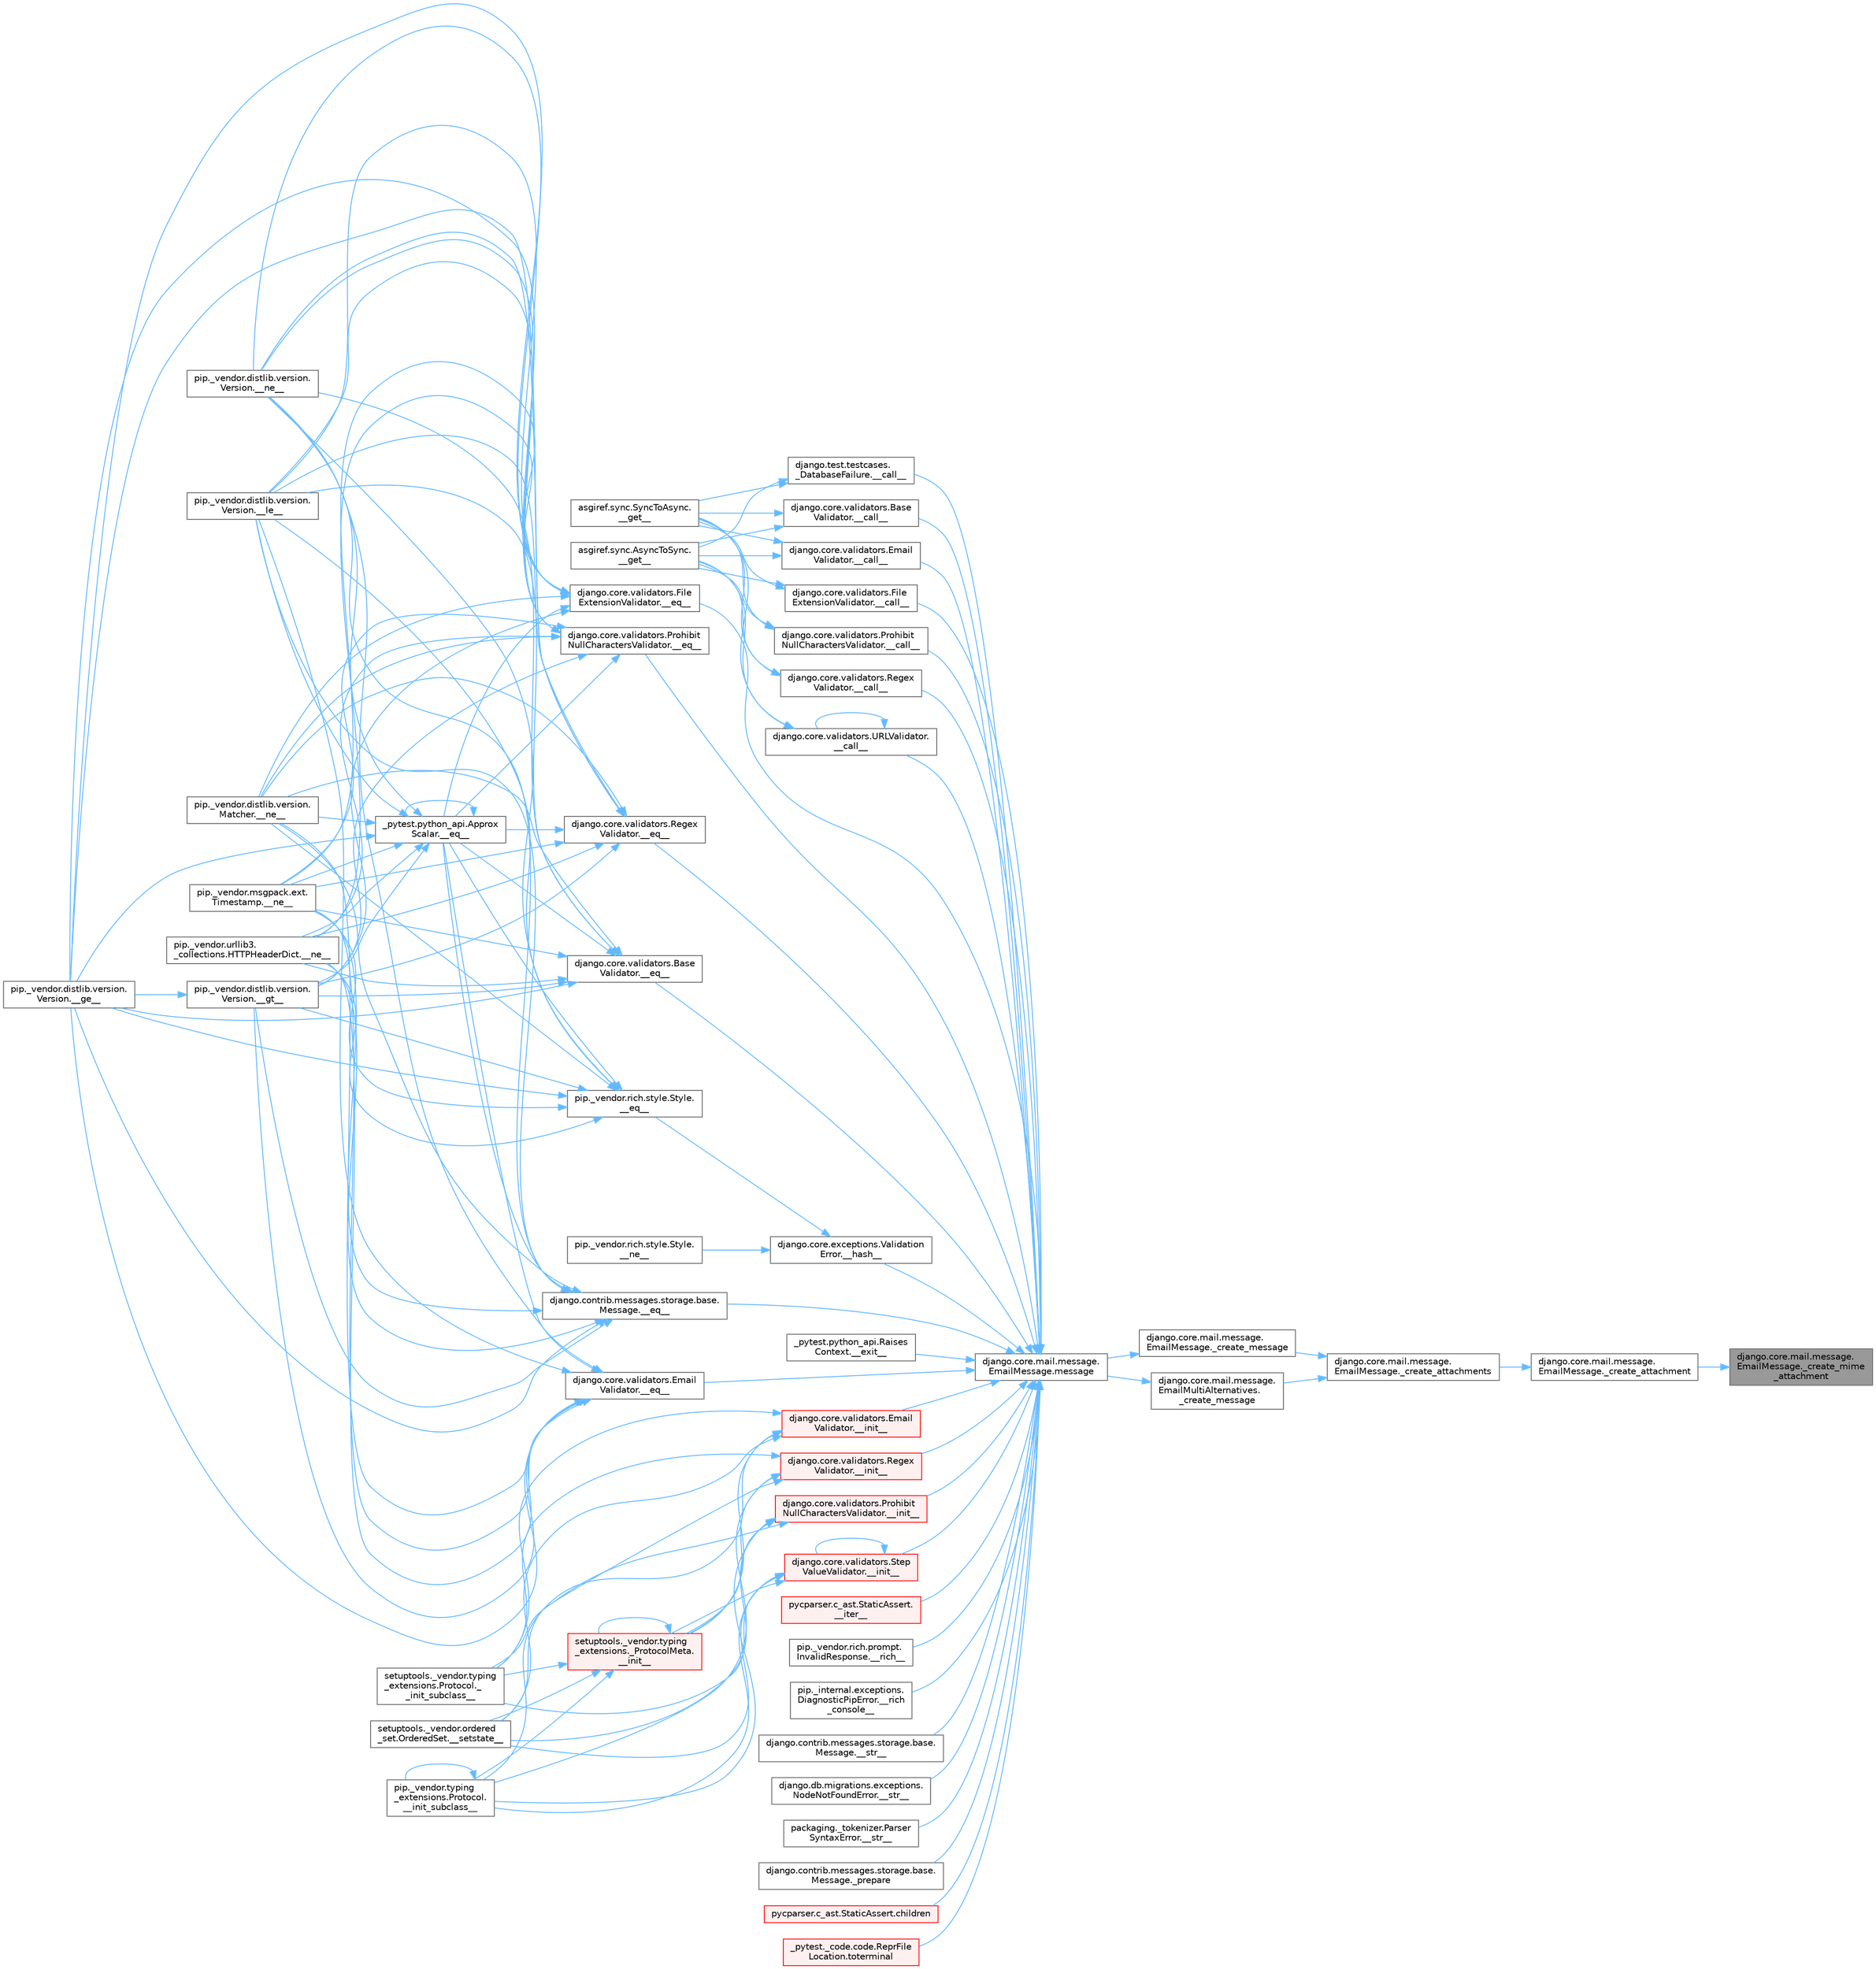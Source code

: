 digraph "django.core.mail.message.EmailMessage._create_mime_attachment"
{
 // LATEX_PDF_SIZE
  bgcolor="transparent";
  edge [fontname=Helvetica,fontsize=10,labelfontname=Helvetica,labelfontsize=10];
  node [fontname=Helvetica,fontsize=10,shape=box,height=0.2,width=0.4];
  rankdir="RL";
  Node1 [id="Node000001",label="django.core.mail.message.\lEmailMessage._create_mime\l_attachment",height=0.2,width=0.4,color="gray40", fillcolor="grey60", style="filled", fontcolor="black",tooltip=" "];
  Node1 -> Node2 [id="edge1_Node000001_Node000002",dir="back",color="steelblue1",style="solid",tooltip=" "];
  Node2 [id="Node000002",label="django.core.mail.message.\lEmailMessage._create_attachment",height=0.2,width=0.4,color="grey40", fillcolor="white", style="filled",URL="$classdjango_1_1core_1_1mail_1_1message_1_1_email_message.html#ab0d57692b3697455bf9b449cee27f77e",tooltip=" "];
  Node2 -> Node3 [id="edge2_Node000002_Node000003",dir="back",color="steelblue1",style="solid",tooltip=" "];
  Node3 [id="Node000003",label="django.core.mail.message.\lEmailMessage._create_attachments",height=0.2,width=0.4,color="grey40", fillcolor="white", style="filled",URL="$classdjango_1_1core_1_1mail_1_1message_1_1_email_message.html#a6d35a6766f3c50c9ccbb975a1f9a7f37",tooltip=" "];
  Node3 -> Node4 [id="edge3_Node000003_Node000004",dir="back",color="steelblue1",style="solid",tooltip=" "];
  Node4 [id="Node000004",label="django.core.mail.message.\lEmailMessage._create_message",height=0.2,width=0.4,color="grey40", fillcolor="white", style="filled",URL="$classdjango_1_1core_1_1mail_1_1message_1_1_email_message.html#a31c0fbc391763bdd9a5275f8a9188383",tooltip=" "];
  Node4 -> Node5 [id="edge4_Node000004_Node000005",dir="back",color="steelblue1",style="solid",tooltip=" "];
  Node5 [id="Node000005",label="django.core.mail.message.\lEmailMessage.message",height=0.2,width=0.4,color="grey40", fillcolor="white", style="filled",URL="$classdjango_1_1core_1_1mail_1_1message_1_1_email_message.html#abb0f7b60b3f05b0d374e0d91fc1aa42e",tooltip=" "];
  Node5 -> Node6 [id="edge5_Node000005_Node000006",dir="back",color="steelblue1",style="solid",tooltip=" "];
  Node6 [id="Node000006",label="django.core.validators.Base\lValidator.__call__",height=0.2,width=0.4,color="grey40", fillcolor="white", style="filled",URL="$classdjango_1_1core_1_1validators_1_1_base_validator.html#ac718256582df714e061c6b927e045d12",tooltip=" "];
  Node6 -> Node7 [id="edge6_Node000006_Node000007",dir="back",color="steelblue1",style="solid",tooltip=" "];
  Node7 [id="Node000007",label="asgiref.sync.AsyncToSync.\l__get__",height=0.2,width=0.4,color="grey40", fillcolor="white", style="filled",URL="$classasgiref_1_1sync_1_1_async_to_sync.html#a23e9ef7a73da98dad9e3f4e65846969b",tooltip=" "];
  Node6 -> Node8 [id="edge7_Node000006_Node000008",dir="back",color="steelblue1",style="solid",tooltip=" "];
  Node8 [id="Node000008",label="asgiref.sync.SyncToAsync.\l__get__",height=0.2,width=0.4,color="grey40", fillcolor="white", style="filled",URL="$classasgiref_1_1sync_1_1_sync_to_async.html#aebdfbe3f01079a529fd2f39810597381",tooltip=" "];
  Node5 -> Node9 [id="edge8_Node000005_Node000009",dir="back",color="steelblue1",style="solid",tooltip=" "];
  Node9 [id="Node000009",label="django.core.validators.Email\lValidator.__call__",height=0.2,width=0.4,color="grey40", fillcolor="white", style="filled",URL="$classdjango_1_1core_1_1validators_1_1_email_validator.html#ac0268c199dc40556656d540cd51410f8",tooltip=" "];
  Node9 -> Node7 [id="edge9_Node000009_Node000007",dir="back",color="steelblue1",style="solid",tooltip=" "];
  Node9 -> Node8 [id="edge10_Node000009_Node000008",dir="back",color="steelblue1",style="solid",tooltip=" "];
  Node5 -> Node10 [id="edge11_Node000005_Node000010",dir="back",color="steelblue1",style="solid",tooltip=" "];
  Node10 [id="Node000010",label="django.core.validators.File\lExtensionValidator.__call__",height=0.2,width=0.4,color="grey40", fillcolor="white", style="filled",URL="$classdjango_1_1core_1_1validators_1_1_file_extension_validator.html#a8ca13772240522b408e6d8abce6aad7c",tooltip=" "];
  Node10 -> Node7 [id="edge12_Node000010_Node000007",dir="back",color="steelblue1",style="solid",tooltip=" "];
  Node10 -> Node8 [id="edge13_Node000010_Node000008",dir="back",color="steelblue1",style="solid",tooltip=" "];
  Node5 -> Node11 [id="edge14_Node000005_Node000011",dir="back",color="steelblue1",style="solid",tooltip=" "];
  Node11 [id="Node000011",label="django.core.validators.Prohibit\lNullCharactersValidator.__call__",height=0.2,width=0.4,color="grey40", fillcolor="white", style="filled",URL="$classdjango_1_1core_1_1validators_1_1_prohibit_null_characters_validator.html#a09a4196f97efb12d6343daa3fc6983bc",tooltip=" "];
  Node11 -> Node7 [id="edge15_Node000011_Node000007",dir="back",color="steelblue1",style="solid",tooltip=" "];
  Node11 -> Node8 [id="edge16_Node000011_Node000008",dir="back",color="steelblue1",style="solid",tooltip=" "];
  Node5 -> Node12 [id="edge17_Node000005_Node000012",dir="back",color="steelblue1",style="solid",tooltip=" "];
  Node12 [id="Node000012",label="django.core.validators.Regex\lValidator.__call__",height=0.2,width=0.4,color="grey40", fillcolor="white", style="filled",URL="$classdjango_1_1core_1_1validators_1_1_regex_validator.html#a30d4eea6f9d0ab73781123cc26244775",tooltip=" "];
  Node12 -> Node7 [id="edge18_Node000012_Node000007",dir="back",color="steelblue1",style="solid",tooltip=" "];
  Node12 -> Node8 [id="edge19_Node000012_Node000008",dir="back",color="steelblue1",style="solid",tooltip=" "];
  Node5 -> Node13 [id="edge20_Node000005_Node000013",dir="back",color="steelblue1",style="solid",tooltip=" "];
  Node13 [id="Node000013",label="django.core.validators.URLValidator.\l__call__",height=0.2,width=0.4,color="grey40", fillcolor="white", style="filled",URL="$classdjango_1_1core_1_1validators_1_1_u_r_l_validator.html#aed00ff72fd14908f52b3ba962f347e0d",tooltip=" "];
  Node13 -> Node13 [id="edge21_Node000013_Node000013",dir="back",color="steelblue1",style="solid",tooltip=" "];
  Node13 -> Node7 [id="edge22_Node000013_Node000007",dir="back",color="steelblue1",style="solid",tooltip=" "];
  Node13 -> Node8 [id="edge23_Node000013_Node000008",dir="back",color="steelblue1",style="solid",tooltip=" "];
  Node5 -> Node14 [id="edge24_Node000005_Node000014",dir="back",color="steelblue1",style="solid",tooltip=" "];
  Node14 [id="Node000014",label="django.test.testcases.\l_DatabaseFailure.__call__",height=0.2,width=0.4,color="grey40", fillcolor="white", style="filled",URL="$classdjango_1_1test_1_1testcases_1_1___database_failure.html#ab45cf52e31914d71f3b7b4bcb2062e85",tooltip=" "];
  Node14 -> Node7 [id="edge25_Node000014_Node000007",dir="back",color="steelblue1",style="solid",tooltip=" "];
  Node14 -> Node8 [id="edge26_Node000014_Node000008",dir="back",color="steelblue1",style="solid",tooltip=" "];
  Node5 -> Node15 [id="edge27_Node000005_Node000015",dir="back",color="steelblue1",style="solid",tooltip=" "];
  Node15 [id="Node000015",label="django.contrib.messages.storage.base.\lMessage.__eq__",height=0.2,width=0.4,color="grey40", fillcolor="white", style="filled",URL="$classdjango_1_1contrib_1_1messages_1_1storage_1_1base_1_1_message.html#ad2ac4efd789369cba573eb00313e6983",tooltip=" "];
  Node15 -> Node16 [id="edge28_Node000015_Node000016",dir="back",color="steelblue1",style="solid",tooltip=" "];
  Node16 [id="Node000016",label="_pytest.python_api.Approx\lScalar.__eq__",height=0.2,width=0.4,color="grey40", fillcolor="white", style="filled",URL="$class__pytest_1_1python__api_1_1_approx_scalar.html#af4601ee4ca7409927f88c83ebfc3d923",tooltip=" "];
  Node16 -> Node16 [id="edge29_Node000016_Node000016",dir="back",color="steelblue1",style="solid",tooltip=" "];
  Node16 -> Node17 [id="edge30_Node000016_Node000017",dir="back",color="steelblue1",style="solid",tooltip=" "];
  Node17 [id="Node000017",label="pip._vendor.distlib.version.\lVersion.__ge__",height=0.2,width=0.4,color="grey40", fillcolor="white", style="filled",URL="$classpip_1_1__vendor_1_1distlib_1_1version_1_1_version.html#aa6b7b889cebc687ddb5ed9040d01b1ec",tooltip=" "];
  Node16 -> Node18 [id="edge31_Node000016_Node000018",dir="back",color="steelblue1",style="solid",tooltip=" "];
  Node18 [id="Node000018",label="pip._vendor.distlib.version.\lVersion.__gt__",height=0.2,width=0.4,color="grey40", fillcolor="white", style="filled",URL="$classpip_1_1__vendor_1_1distlib_1_1version_1_1_version.html#a51cf0c8da1bb6829173ff6861b10cb5f",tooltip=" "];
  Node18 -> Node17 [id="edge32_Node000018_Node000017",dir="back",color="steelblue1",style="solid",tooltip=" "];
  Node16 -> Node19 [id="edge33_Node000016_Node000019",dir="back",color="steelblue1",style="solid",tooltip=" "];
  Node19 [id="Node000019",label="pip._vendor.distlib.version.\lVersion.__le__",height=0.2,width=0.4,color="grey40", fillcolor="white", style="filled",URL="$classpip_1_1__vendor_1_1distlib_1_1version_1_1_version.html#ae5e2c5d9b76377e286fcf92a382cbb8b",tooltip=" "];
  Node16 -> Node20 [id="edge34_Node000016_Node000020",dir="back",color="steelblue1",style="solid",tooltip=" "];
  Node20 [id="Node000020",label="pip._vendor.distlib.version.\lMatcher.__ne__",height=0.2,width=0.4,color="grey40", fillcolor="white", style="filled",URL="$classpip_1_1__vendor_1_1distlib_1_1version_1_1_matcher.html#a24f8f8a4686bff3018fee5d22f4e02f1",tooltip=" "];
  Node16 -> Node21 [id="edge35_Node000016_Node000021",dir="back",color="steelblue1",style="solid",tooltip=" "];
  Node21 [id="Node000021",label="pip._vendor.distlib.version.\lVersion.__ne__",height=0.2,width=0.4,color="grey40", fillcolor="white", style="filled",URL="$classpip_1_1__vendor_1_1distlib_1_1version_1_1_version.html#aea3cdf6db007318ab1a2e8d144e2a4a1",tooltip=" "];
  Node16 -> Node22 [id="edge36_Node000016_Node000022",dir="back",color="steelblue1",style="solid",tooltip=" "];
  Node22 [id="Node000022",label="pip._vendor.msgpack.ext.\lTimestamp.__ne__",height=0.2,width=0.4,color="grey40", fillcolor="white", style="filled",URL="$classpip_1_1__vendor_1_1msgpack_1_1ext_1_1_timestamp.html#ac38b8cada8075f7a1133b06bc99b2317",tooltip=" "];
  Node16 -> Node23 [id="edge37_Node000016_Node000023",dir="back",color="steelblue1",style="solid",tooltip=" "];
  Node23 [id="Node000023",label="pip._vendor.urllib3.\l_collections.HTTPHeaderDict.__ne__",height=0.2,width=0.4,color="grey40", fillcolor="white", style="filled",URL="$classpip_1_1__vendor_1_1urllib3_1_1__collections_1_1_h_t_t_p_header_dict.html#aa7766a9499d33160a1258e140e35a806",tooltip=" "];
  Node15 -> Node17 [id="edge38_Node000015_Node000017",dir="back",color="steelblue1",style="solid",tooltip=" "];
  Node15 -> Node18 [id="edge39_Node000015_Node000018",dir="back",color="steelblue1",style="solid",tooltip=" "];
  Node15 -> Node19 [id="edge40_Node000015_Node000019",dir="back",color="steelblue1",style="solid",tooltip=" "];
  Node15 -> Node20 [id="edge41_Node000015_Node000020",dir="back",color="steelblue1",style="solid",tooltip=" "];
  Node15 -> Node21 [id="edge42_Node000015_Node000021",dir="back",color="steelblue1",style="solid",tooltip=" "];
  Node15 -> Node22 [id="edge43_Node000015_Node000022",dir="back",color="steelblue1",style="solid",tooltip=" "];
  Node15 -> Node23 [id="edge44_Node000015_Node000023",dir="back",color="steelblue1",style="solid",tooltip=" "];
  Node5 -> Node24 [id="edge45_Node000005_Node000024",dir="back",color="steelblue1",style="solid",tooltip=" "];
  Node24 [id="Node000024",label="django.core.validators.Base\lValidator.__eq__",height=0.2,width=0.4,color="grey40", fillcolor="white", style="filled",URL="$classdjango_1_1core_1_1validators_1_1_base_validator.html#ab0ead9d761c7f04c6663331233936a13",tooltip=" "];
  Node24 -> Node16 [id="edge46_Node000024_Node000016",dir="back",color="steelblue1",style="solid",tooltip=" "];
  Node24 -> Node17 [id="edge47_Node000024_Node000017",dir="back",color="steelblue1",style="solid",tooltip=" "];
  Node24 -> Node18 [id="edge48_Node000024_Node000018",dir="back",color="steelblue1",style="solid",tooltip=" "];
  Node24 -> Node19 [id="edge49_Node000024_Node000019",dir="back",color="steelblue1",style="solid",tooltip=" "];
  Node24 -> Node20 [id="edge50_Node000024_Node000020",dir="back",color="steelblue1",style="solid",tooltip=" "];
  Node24 -> Node21 [id="edge51_Node000024_Node000021",dir="back",color="steelblue1",style="solid",tooltip=" "];
  Node24 -> Node22 [id="edge52_Node000024_Node000022",dir="back",color="steelblue1",style="solid",tooltip=" "];
  Node24 -> Node23 [id="edge53_Node000024_Node000023",dir="back",color="steelblue1",style="solid",tooltip=" "];
  Node5 -> Node25 [id="edge54_Node000005_Node000025",dir="back",color="steelblue1",style="solid",tooltip=" "];
  Node25 [id="Node000025",label="django.core.validators.Email\lValidator.__eq__",height=0.2,width=0.4,color="grey40", fillcolor="white", style="filled",URL="$classdjango_1_1core_1_1validators_1_1_email_validator.html#a0c0423cabf7734c70c6a5161b3724f22",tooltip=" "];
  Node25 -> Node16 [id="edge55_Node000025_Node000016",dir="back",color="steelblue1",style="solid",tooltip=" "];
  Node25 -> Node17 [id="edge56_Node000025_Node000017",dir="back",color="steelblue1",style="solid",tooltip=" "];
  Node25 -> Node18 [id="edge57_Node000025_Node000018",dir="back",color="steelblue1",style="solid",tooltip=" "];
  Node25 -> Node19 [id="edge58_Node000025_Node000019",dir="back",color="steelblue1",style="solid",tooltip=" "];
  Node25 -> Node20 [id="edge59_Node000025_Node000020",dir="back",color="steelblue1",style="solid",tooltip=" "];
  Node25 -> Node21 [id="edge60_Node000025_Node000021",dir="back",color="steelblue1",style="solid",tooltip=" "];
  Node25 -> Node22 [id="edge61_Node000025_Node000022",dir="back",color="steelblue1",style="solid",tooltip=" "];
  Node25 -> Node23 [id="edge62_Node000025_Node000023",dir="back",color="steelblue1",style="solid",tooltip=" "];
  Node5 -> Node26 [id="edge63_Node000005_Node000026",dir="back",color="steelblue1",style="solid",tooltip=" "];
  Node26 [id="Node000026",label="django.core.validators.File\lExtensionValidator.__eq__",height=0.2,width=0.4,color="grey40", fillcolor="white", style="filled",URL="$classdjango_1_1core_1_1validators_1_1_file_extension_validator.html#a8cab899a2d0339a6a659bb01d56021ac",tooltip=" "];
  Node26 -> Node16 [id="edge64_Node000026_Node000016",dir="back",color="steelblue1",style="solid",tooltip=" "];
  Node26 -> Node17 [id="edge65_Node000026_Node000017",dir="back",color="steelblue1",style="solid",tooltip=" "];
  Node26 -> Node18 [id="edge66_Node000026_Node000018",dir="back",color="steelblue1",style="solid",tooltip=" "];
  Node26 -> Node19 [id="edge67_Node000026_Node000019",dir="back",color="steelblue1",style="solid",tooltip=" "];
  Node26 -> Node20 [id="edge68_Node000026_Node000020",dir="back",color="steelblue1",style="solid",tooltip=" "];
  Node26 -> Node21 [id="edge69_Node000026_Node000021",dir="back",color="steelblue1",style="solid",tooltip=" "];
  Node26 -> Node22 [id="edge70_Node000026_Node000022",dir="back",color="steelblue1",style="solid",tooltip=" "];
  Node26 -> Node23 [id="edge71_Node000026_Node000023",dir="back",color="steelblue1",style="solid",tooltip=" "];
  Node5 -> Node27 [id="edge72_Node000005_Node000027",dir="back",color="steelblue1",style="solid",tooltip=" "];
  Node27 [id="Node000027",label="django.core.validators.Prohibit\lNullCharactersValidator.__eq__",height=0.2,width=0.4,color="grey40", fillcolor="white", style="filled",URL="$classdjango_1_1core_1_1validators_1_1_prohibit_null_characters_validator.html#a753c64fb818e4b226faff3c8b846c97a",tooltip=" "];
  Node27 -> Node16 [id="edge73_Node000027_Node000016",dir="back",color="steelblue1",style="solid",tooltip=" "];
  Node27 -> Node17 [id="edge74_Node000027_Node000017",dir="back",color="steelblue1",style="solid",tooltip=" "];
  Node27 -> Node18 [id="edge75_Node000027_Node000018",dir="back",color="steelblue1",style="solid",tooltip=" "];
  Node27 -> Node19 [id="edge76_Node000027_Node000019",dir="back",color="steelblue1",style="solid",tooltip=" "];
  Node27 -> Node20 [id="edge77_Node000027_Node000020",dir="back",color="steelblue1",style="solid",tooltip=" "];
  Node27 -> Node21 [id="edge78_Node000027_Node000021",dir="back",color="steelblue1",style="solid",tooltip=" "];
  Node27 -> Node22 [id="edge79_Node000027_Node000022",dir="back",color="steelblue1",style="solid",tooltip=" "];
  Node27 -> Node23 [id="edge80_Node000027_Node000023",dir="back",color="steelblue1",style="solid",tooltip=" "];
  Node5 -> Node28 [id="edge81_Node000005_Node000028",dir="back",color="steelblue1",style="solid",tooltip=" "];
  Node28 [id="Node000028",label="django.core.validators.Regex\lValidator.__eq__",height=0.2,width=0.4,color="grey40", fillcolor="white", style="filled",URL="$classdjango_1_1core_1_1validators_1_1_regex_validator.html#a18919d09fcbe332a2b693ad5a178a974",tooltip=" "];
  Node28 -> Node16 [id="edge82_Node000028_Node000016",dir="back",color="steelblue1",style="solid",tooltip=" "];
  Node28 -> Node17 [id="edge83_Node000028_Node000017",dir="back",color="steelblue1",style="solid",tooltip=" "];
  Node28 -> Node18 [id="edge84_Node000028_Node000018",dir="back",color="steelblue1",style="solid",tooltip=" "];
  Node28 -> Node19 [id="edge85_Node000028_Node000019",dir="back",color="steelblue1",style="solid",tooltip=" "];
  Node28 -> Node20 [id="edge86_Node000028_Node000020",dir="back",color="steelblue1",style="solid",tooltip=" "];
  Node28 -> Node21 [id="edge87_Node000028_Node000021",dir="back",color="steelblue1",style="solid",tooltip=" "];
  Node28 -> Node22 [id="edge88_Node000028_Node000022",dir="back",color="steelblue1",style="solid",tooltip=" "];
  Node28 -> Node23 [id="edge89_Node000028_Node000023",dir="back",color="steelblue1",style="solid",tooltip=" "];
  Node5 -> Node29 [id="edge90_Node000005_Node000029",dir="back",color="steelblue1",style="solid",tooltip=" "];
  Node29 [id="Node000029",label="_pytest.python_api.Raises\lContext.__exit__",height=0.2,width=0.4,color="grey40", fillcolor="white", style="filled",URL="$class__pytest_1_1python__api_1_1_raises_context.html#af8b4d6b3e44a1b3a298be3c6670c2c4c",tooltip=" "];
  Node5 -> Node30 [id="edge91_Node000005_Node000030",dir="back",color="steelblue1",style="solid",tooltip=" "];
  Node30 [id="Node000030",label="django.core.exceptions.Validation\lError.__hash__",height=0.2,width=0.4,color="grey40", fillcolor="white", style="filled",URL="$classdjango_1_1core_1_1exceptions_1_1_validation_error.html#a0fbfa1e6ff93f5f41447b8d1b89595e0",tooltip=" "];
  Node30 -> Node31 [id="edge92_Node000030_Node000031",dir="back",color="steelblue1",style="solid",tooltip=" "];
  Node31 [id="Node000031",label="pip._vendor.rich.style.Style.\l__eq__",height=0.2,width=0.4,color="grey40", fillcolor="white", style="filled",URL="$classpip_1_1__vendor_1_1rich_1_1style_1_1_style.html#aa1040cd22d3171dc8ac3f0ce31653284",tooltip=" "];
  Node31 -> Node16 [id="edge93_Node000031_Node000016",dir="back",color="steelblue1",style="solid",tooltip=" "];
  Node31 -> Node17 [id="edge94_Node000031_Node000017",dir="back",color="steelblue1",style="solid",tooltip=" "];
  Node31 -> Node18 [id="edge95_Node000031_Node000018",dir="back",color="steelblue1",style="solid",tooltip=" "];
  Node31 -> Node19 [id="edge96_Node000031_Node000019",dir="back",color="steelblue1",style="solid",tooltip=" "];
  Node31 -> Node20 [id="edge97_Node000031_Node000020",dir="back",color="steelblue1",style="solid",tooltip=" "];
  Node31 -> Node21 [id="edge98_Node000031_Node000021",dir="back",color="steelblue1",style="solid",tooltip=" "];
  Node31 -> Node22 [id="edge99_Node000031_Node000022",dir="back",color="steelblue1",style="solid",tooltip=" "];
  Node31 -> Node23 [id="edge100_Node000031_Node000023",dir="back",color="steelblue1",style="solid",tooltip=" "];
  Node30 -> Node32 [id="edge101_Node000030_Node000032",dir="back",color="steelblue1",style="solid",tooltip=" "];
  Node32 [id="Node000032",label="pip._vendor.rich.style.Style.\l__ne__",height=0.2,width=0.4,color="grey40", fillcolor="white", style="filled",URL="$classpip_1_1__vendor_1_1rich_1_1style_1_1_style.html#a97595d869459e2d619505c87c0b9fe81",tooltip=" "];
  Node5 -> Node33 [id="edge102_Node000005_Node000033",dir="back",color="steelblue1",style="solid",tooltip=" "];
  Node33 [id="Node000033",label="django.core.validators.Email\lValidator.__init__",height=0.2,width=0.4,color="red", fillcolor="#FFF0F0", style="filled",URL="$classdjango_1_1core_1_1validators_1_1_email_validator.html#a35882b08085b9fe88180967f604ed9b8",tooltip=" "];
  Node33 -> Node34 [id="edge103_Node000033_Node000034",dir="back",color="steelblue1",style="solid",tooltip=" "];
  Node34 [id="Node000034",label="setuptools._vendor.typing\l_extensions._ProtocolMeta.\l__init__",height=0.2,width=0.4,color="red", fillcolor="#FFF0F0", style="filled",URL="$classsetuptools_1_1__vendor_1_1typing__extensions_1_1___protocol_meta.html#a7bbaff8ac6d19534b46bca363ee0b43a",tooltip=" "];
  Node34 -> Node34 [id="edge104_Node000034_Node000034",dir="back",color="steelblue1",style="solid",tooltip=" "];
  Node34 -> Node35 [id="edge105_Node000034_Node000035",dir="back",color="steelblue1",style="solid",tooltip=" "];
  Node35 [id="Node000035",label="pip._vendor.typing\l_extensions.Protocol.\l__init_subclass__",height=0.2,width=0.4,color="grey40", fillcolor="white", style="filled",URL="$classpip_1_1__vendor_1_1typing__extensions_1_1_protocol.html#a2916efc86cebb8aba6deb7fd30b33988",tooltip=" "];
  Node35 -> Node35 [id="edge106_Node000035_Node000035",dir="back",color="steelblue1",style="solid",tooltip=" "];
  Node34 -> Node36 [id="edge107_Node000034_Node000036",dir="back",color="steelblue1",style="solid",tooltip=" "];
  Node36 [id="Node000036",label="setuptools._vendor.typing\l_extensions.Protocol._\l_init_subclass__",height=0.2,width=0.4,color="grey40", fillcolor="white", style="filled",URL="$classsetuptools_1_1__vendor_1_1typing__extensions_1_1_protocol.html#ac6cbebc092a4724ab3704c5334059874",tooltip=" "];
  Node34 -> Node37 [id="edge108_Node000034_Node000037",dir="back",color="steelblue1",style="solid",tooltip=" "];
  Node37 [id="Node000037",label="setuptools._vendor.ordered\l_set.OrderedSet.__setstate__",height=0.2,width=0.4,color="grey40", fillcolor="white", style="filled",URL="$classsetuptools_1_1__vendor_1_1ordered__set_1_1_ordered_set.html#aa7f7de9d987829525d06db565fe1b4a1",tooltip=" "];
  Node33 -> Node35 [id="edge109_Node000033_Node000035",dir="back",color="steelblue1",style="solid",tooltip=" "];
  Node33 -> Node36 [id="edge110_Node000033_Node000036",dir="back",color="steelblue1",style="solid",tooltip=" "];
  Node33 -> Node37 [id="edge111_Node000033_Node000037",dir="back",color="steelblue1",style="solid",tooltip=" "];
  Node5 -> Node55 [id="edge112_Node000005_Node000055",dir="back",color="steelblue1",style="solid",tooltip=" "];
  Node55 [id="Node000055",label="django.core.validators.Prohibit\lNullCharactersValidator.__init__",height=0.2,width=0.4,color="red", fillcolor="#FFF0F0", style="filled",URL="$classdjango_1_1core_1_1validators_1_1_prohibit_null_characters_validator.html#a5bb5d46af80d54ea1af89e4597a13c85",tooltip=" "];
  Node55 -> Node34 [id="edge113_Node000055_Node000034",dir="back",color="steelblue1",style="solid",tooltip=" "];
  Node55 -> Node35 [id="edge114_Node000055_Node000035",dir="back",color="steelblue1",style="solid",tooltip=" "];
  Node55 -> Node36 [id="edge115_Node000055_Node000036",dir="back",color="steelblue1",style="solid",tooltip=" "];
  Node55 -> Node37 [id="edge116_Node000055_Node000037",dir="back",color="steelblue1",style="solid",tooltip=" "];
  Node5 -> Node56 [id="edge117_Node000005_Node000056",dir="back",color="steelblue1",style="solid",tooltip=" "];
  Node56 [id="Node000056",label="django.core.validators.Regex\lValidator.__init__",height=0.2,width=0.4,color="red", fillcolor="#FFF0F0", style="filled",URL="$classdjango_1_1core_1_1validators_1_1_regex_validator.html#ad231bde76c876582cc0e7cf981921690",tooltip=" "];
  Node56 -> Node34 [id="edge118_Node000056_Node000034",dir="back",color="steelblue1",style="solid",tooltip=" "];
  Node56 -> Node35 [id="edge119_Node000056_Node000035",dir="back",color="steelblue1",style="solid",tooltip=" "];
  Node56 -> Node36 [id="edge120_Node000056_Node000036",dir="back",color="steelblue1",style="solid",tooltip=" "];
  Node56 -> Node37 [id="edge121_Node000056_Node000037",dir="back",color="steelblue1",style="solid",tooltip=" "];
  Node5 -> Node57 [id="edge122_Node000005_Node000057",dir="back",color="steelblue1",style="solid",tooltip=" "];
  Node57 [id="Node000057",label="django.core.validators.Step\lValueValidator.__init__",height=0.2,width=0.4,color="red", fillcolor="#FFF0F0", style="filled",URL="$classdjango_1_1core_1_1validators_1_1_step_value_validator.html#a79c2622ba069440c10e12e9e9d09b83a",tooltip=" "];
  Node57 -> Node57 [id="edge123_Node000057_Node000057",dir="back",color="steelblue1",style="solid",tooltip=" "];
  Node57 -> Node34 [id="edge124_Node000057_Node000034",dir="back",color="steelblue1",style="solid",tooltip=" "];
  Node57 -> Node35 [id="edge125_Node000057_Node000035",dir="back",color="steelblue1",style="solid",tooltip=" "];
  Node57 -> Node36 [id="edge126_Node000057_Node000036",dir="back",color="steelblue1",style="solid",tooltip=" "];
  Node57 -> Node37 [id="edge127_Node000057_Node000037",dir="back",color="steelblue1",style="solid",tooltip=" "];
  Node5 -> Node58 [id="edge128_Node000005_Node000058",dir="back",color="steelblue1",style="solid",tooltip=" "];
  Node58 [id="Node000058",label="pycparser.c_ast.StaticAssert.\l__iter__",height=0.2,width=0.4,color="red", fillcolor="#FFF0F0", style="filled",URL="$classpycparser_1_1c__ast_1_1_static_assert.html#ad3b86895cfe2568804c94d6e7b08d4ee",tooltip=" "];
  Node5 -> Node61 [id="edge129_Node000005_Node000061",dir="back",color="steelblue1",style="solid",tooltip=" "];
  Node61 [id="Node000061",label="pip._vendor.rich.prompt.\lInvalidResponse.__rich__",height=0.2,width=0.4,color="grey40", fillcolor="white", style="filled",URL="$classpip_1_1__vendor_1_1rich_1_1prompt_1_1_invalid_response.html#ac4b741044d004c56cef13892809cdf62",tooltip=" "];
  Node5 -> Node62 [id="edge130_Node000005_Node000062",dir="back",color="steelblue1",style="solid",tooltip=" "];
  Node62 [id="Node000062",label="pip._internal.exceptions.\lDiagnosticPipError.__rich\l_console__",height=0.2,width=0.4,color="grey40", fillcolor="white", style="filled",URL="$classpip_1_1__internal_1_1exceptions_1_1_diagnostic_pip_error.html#ae53a5c1fbcdadc8c58ac65565862d7a7",tooltip=" "];
  Node5 -> Node63 [id="edge131_Node000005_Node000063",dir="back",color="steelblue1",style="solid",tooltip=" "];
  Node63 [id="Node000063",label="django.contrib.messages.storage.base.\lMessage.__str__",height=0.2,width=0.4,color="grey40", fillcolor="white", style="filled",URL="$classdjango_1_1contrib_1_1messages_1_1storage_1_1base_1_1_message.html#a7e5fe48ea79250d7081fcc1d0b621bcc",tooltip=" "];
  Node5 -> Node64 [id="edge132_Node000005_Node000064",dir="back",color="steelblue1",style="solid",tooltip=" "];
  Node64 [id="Node000064",label="django.db.migrations.exceptions.\lNodeNotFoundError.__str__",height=0.2,width=0.4,color="grey40", fillcolor="white", style="filled",URL="$classdjango_1_1db_1_1migrations_1_1exceptions_1_1_node_not_found_error.html#aed2e967842d4b299d1f070de75fc5d85",tooltip=" "];
  Node5 -> Node65 [id="edge133_Node000005_Node000065",dir="back",color="steelblue1",style="solid",tooltip=" "];
  Node65 [id="Node000065",label="packaging._tokenizer.Parser\lSyntaxError.__str__",height=0.2,width=0.4,color="grey40", fillcolor="white", style="filled",URL="$classpackaging_1_1__tokenizer_1_1_parser_syntax_error.html#a1bf72be61084f1c233150f3b3b9d920e",tooltip=" "];
  Node5 -> Node66 [id="edge134_Node000005_Node000066",dir="back",color="steelblue1",style="solid",tooltip=" "];
  Node66 [id="Node000066",label="django.contrib.messages.storage.base.\lMessage._prepare",height=0.2,width=0.4,color="grey40", fillcolor="white", style="filled",URL="$classdjango_1_1contrib_1_1messages_1_1storage_1_1base_1_1_message.html#aba513115f12700700b95b68a7cc8886b",tooltip=" "];
  Node5 -> Node67 [id="edge135_Node000005_Node000067",dir="back",color="steelblue1",style="solid",tooltip=" "];
  Node67 [id="Node000067",label="pycparser.c_ast.StaticAssert.children",height=0.2,width=0.4,color="red", fillcolor="#FFF0F0", style="filled",URL="$classpycparser_1_1c__ast_1_1_static_assert.html#aabc32ad80562da5a8ad717a6ceeed040",tooltip=" "];
  Node5 -> Node2227 [id="edge136_Node000005_Node002227",dir="back",color="steelblue1",style="solid",tooltip=" "];
  Node2227 [id="Node002227",label="_pytest._code.code.ReprFile\lLocation.toterminal",height=0.2,width=0.4,color="red", fillcolor="#FFF0F0", style="filled",URL="$class__pytest_1_1__code_1_1code_1_1_repr_file_location.html#a24c0b41aff9ce336d0e7b48d95f782ee",tooltip=" "];
  Node3 -> Node3207 [id="edge137_Node000003_Node003207",dir="back",color="steelblue1",style="solid",tooltip=" "];
  Node3207 [id="Node003207",label="django.core.mail.message.\lEmailMultiAlternatives.\l_create_message",height=0.2,width=0.4,color="grey40", fillcolor="white", style="filled",URL="$classdjango_1_1core_1_1mail_1_1message_1_1_email_multi_alternatives.html#aca1d6cc9e7b907373cbd4e5c9bd635e2",tooltip=" "];
  Node3207 -> Node5 [id="edge138_Node003207_Node000005",dir="back",color="steelblue1",style="solid",tooltip=" "];
}
